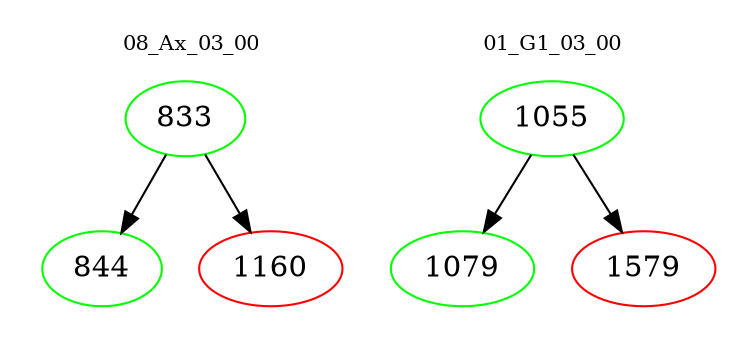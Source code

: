 digraph{
subgraph cluster_0 {
color = white
label = "08_Ax_03_00";
fontsize=10;
T0_833 [label="833", color="green"]
T0_833 -> T0_844 [color="black"]
T0_844 [label="844", color="green"]
T0_833 -> T0_1160 [color="black"]
T0_1160 [label="1160", color="red"]
}
subgraph cluster_1 {
color = white
label = "01_G1_03_00";
fontsize=10;
T1_1055 [label="1055", color="green"]
T1_1055 -> T1_1079 [color="black"]
T1_1079 [label="1079", color="green"]
T1_1055 -> T1_1579 [color="black"]
T1_1579 [label="1579", color="red"]
}
}
